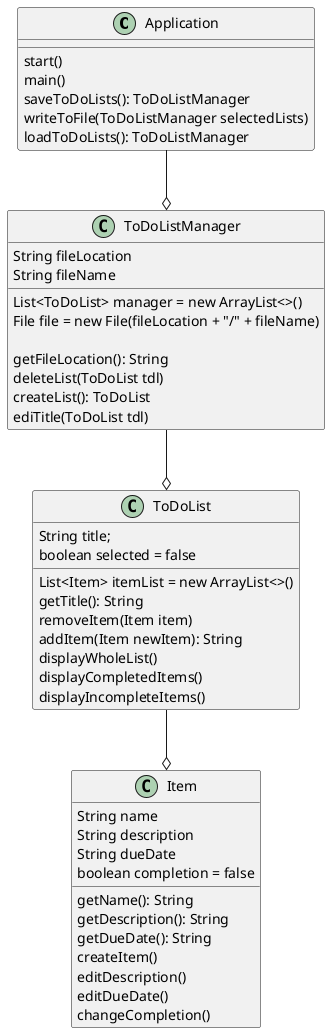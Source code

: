 @startuml
class Application {
    start()
    main()
    saveToDoLists(): ToDoListManager
    writeToFile(ToDoListManager selectedLists)
    loadToDoLists(): ToDoListManager
}

class ToDoListManager {
    List<ToDoList> manager = new ArrayList<>()
    String fileLocation
    String fileName
    File file = new File(fileLocation + "/" + fileName)

    getFileLocation(): String
    deleteList(ToDoList tdl)
    createList(): ToDoList
    ediTitle(ToDoList tdl)
}

class ToDoList {
String title;
    List<Item> itemList = new ArrayList<>()
    boolean selected = false

    getTitle(): String
    removeItem(Item item)
    addItem(Item newItem): String
    displayWholeList()
    displayCompletedItems()
    displayIncompleteItems()
}

class Item {
    String name
    String description
    String dueDate
    boolean completion = false

    getName(): String
    getDescription(): String
    getDueDate(): String
    createItem()
    editDescription()
    editDueDate()
    changeCompletion()


}
Application --o ToDoListManager
ToDoListManager --o ToDoList
ToDoList --o Item

@enduml